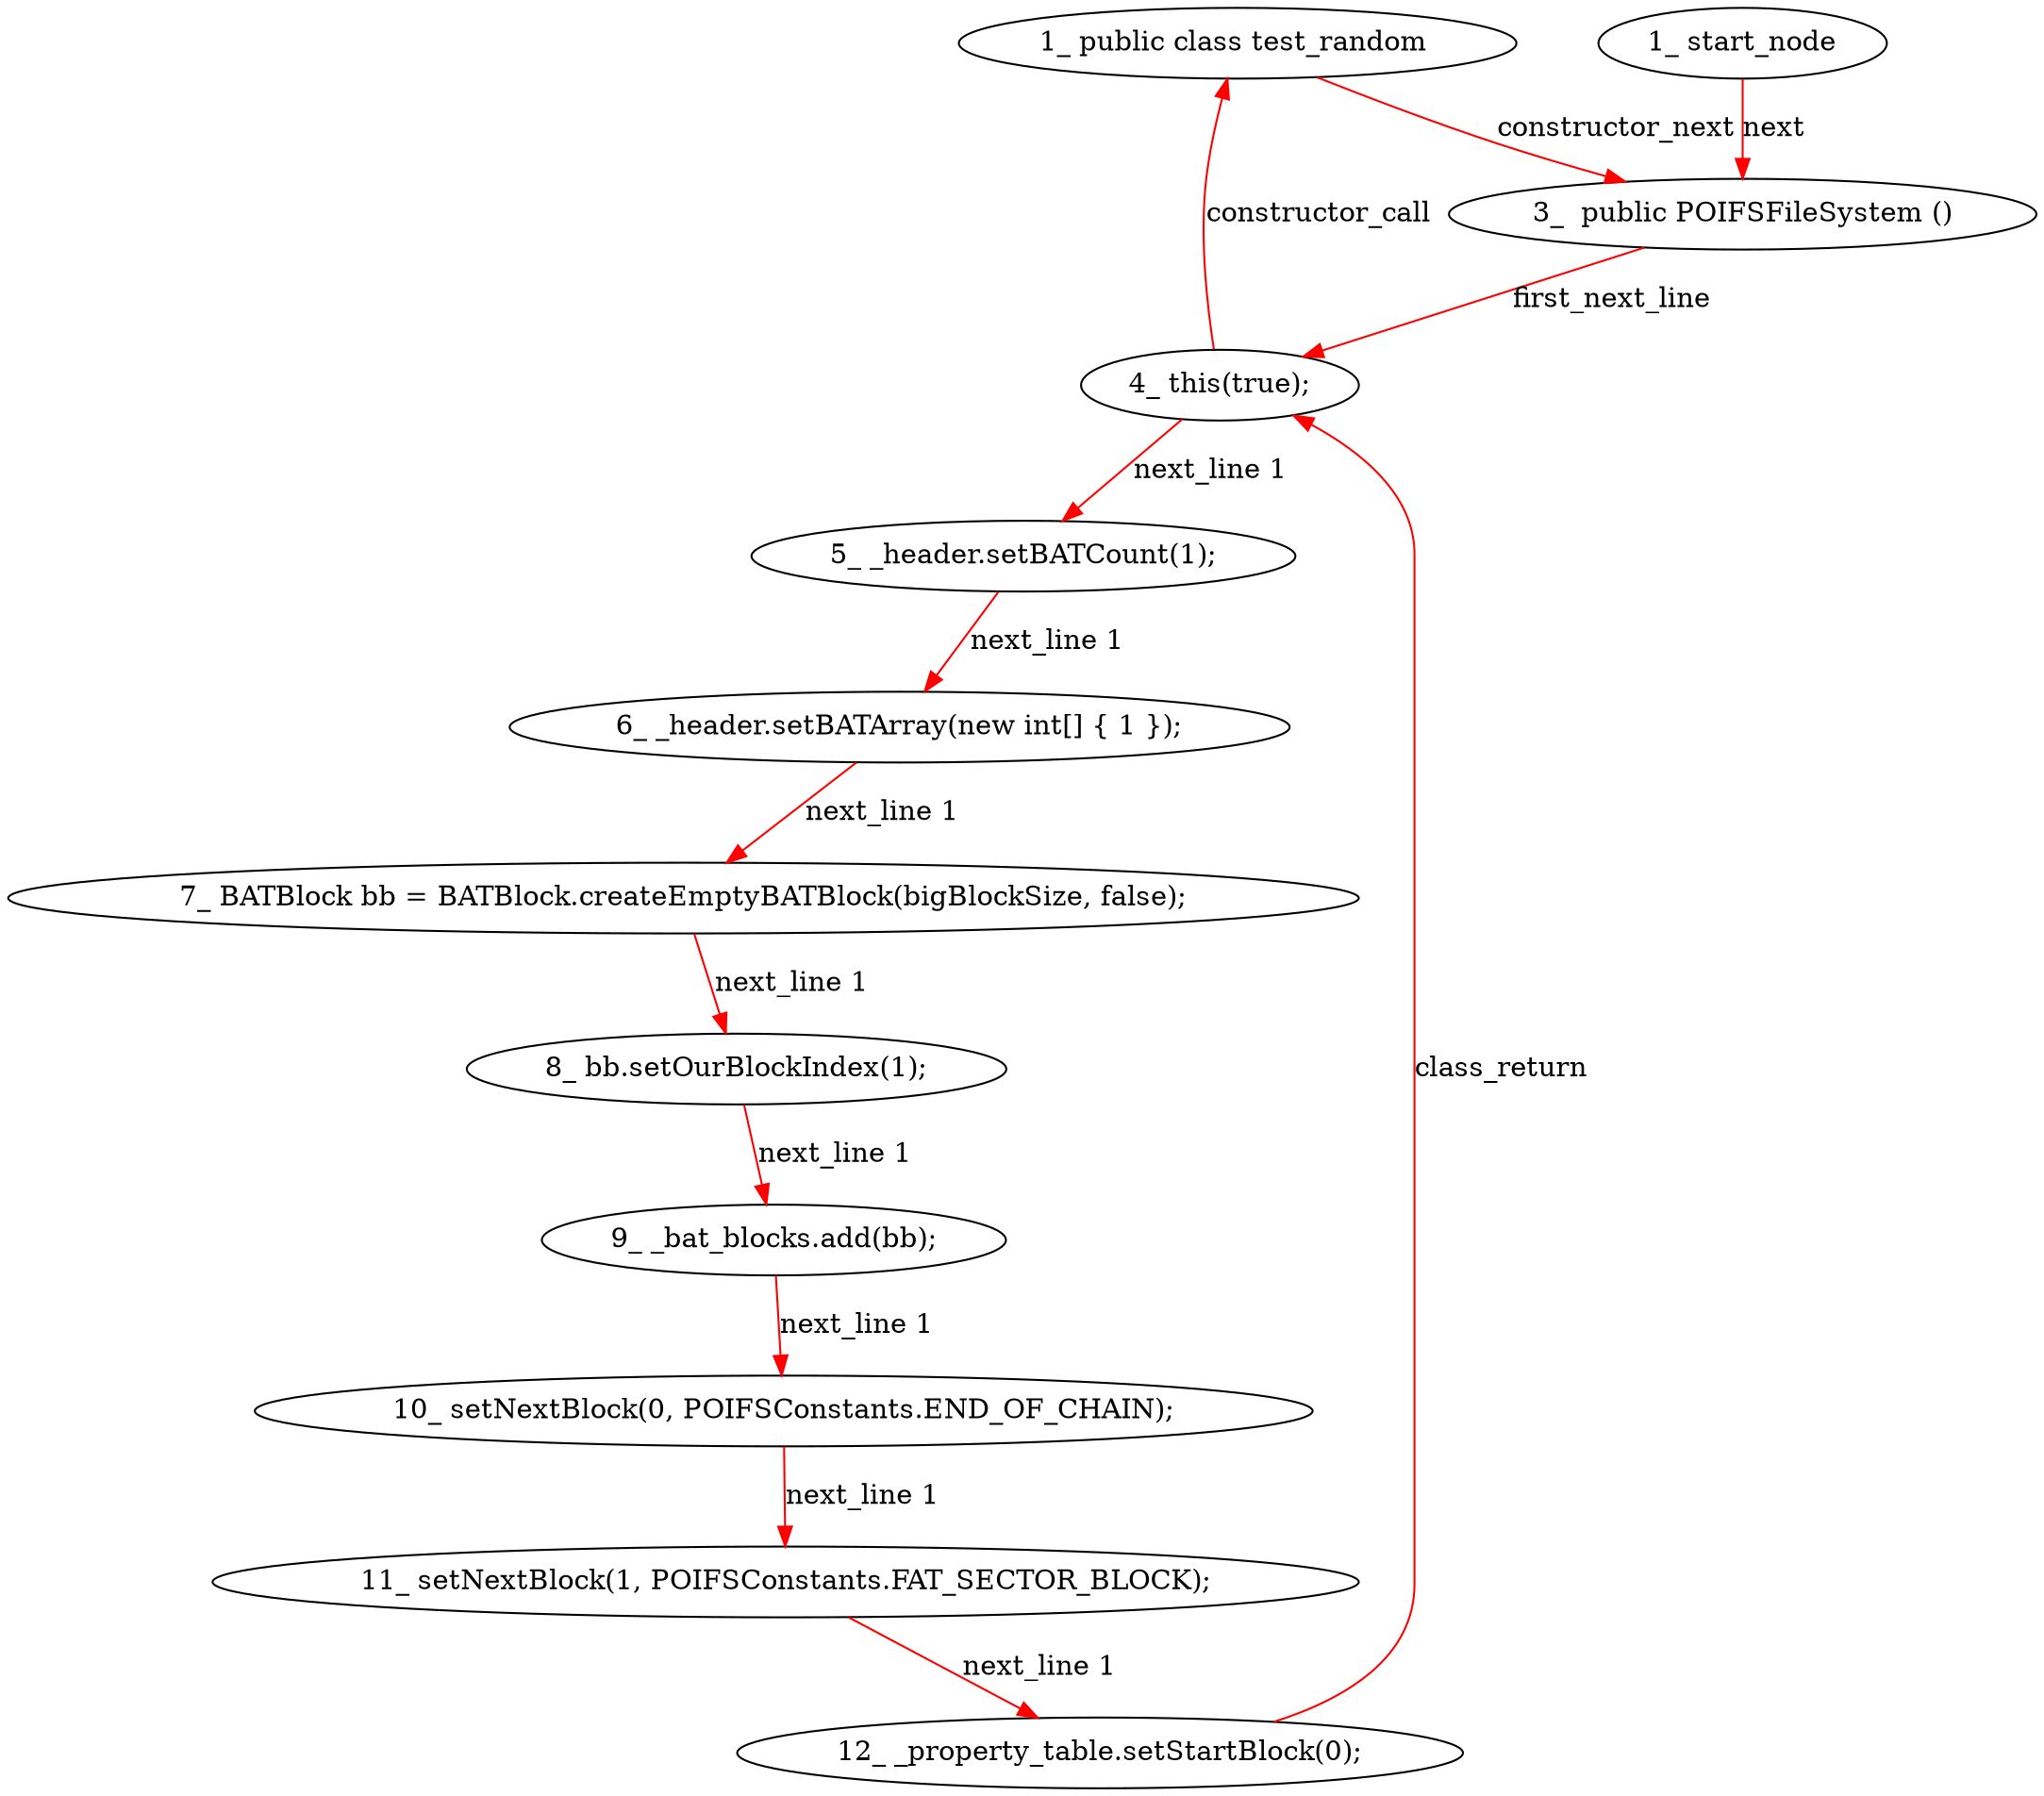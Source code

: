 digraph  {
6 [label="1_\ public\ class\ test_random\ ", type_label=class_declaration];
10 [label="3_\ \ public\ POIFSFileSystem\ \(\)", type_label=constructor_declaration];
15 [label="4_\ this\(true\);", type_label=expression_statement];
19 [label="5_\ _header\.setBATCount\(1\);", type_label=expression_statement];
25 [label="6_\ _header\.setBATArray\(new\ int\[\]\ \{\ 1\ \}\);", type_label=expression_statement];
35 [label="7_\ BATBlock\ bb\ =\ BATBlock\.createEmptyBATBlock\(bigBlockSize,\ false\);", type_label=expression_statement];
45 [label="8_\ bb\.setOurBlockIndex\(1\);", type_label=expression_statement];
51 [label="9_\ _bat_blocks\.add\(bb\);", type_label=expression_statement];
57 [label="10_\ setNextBlock\(0,\ POIFSConstants\.END_OF_CHAIN\);", type_label=expression_statement];
65 [label="11_\ setNextBlock\(1,\ POIFSConstants\.FAT_SECTOR_BLOCK\);", type_label=expression_statement];
73 [label="12_\ _property_table\.setStartBlock\(0\);", type_label=expression_statement];
1 [label="1_\ start_node", type_label=start];
6 -> 10  [color=red, controlflow_type=constructor_next, edge_type=CFG_edge, key=0, label=constructor_next];
10 -> 15  [color=red, controlflow_type=first_next_line, edge_type=CFG_edge, key=0, label=first_next_line];
15 -> 19  [color=red, controlflow_type="next_line 1", edge_type=CFG_edge, key=0, label="next_line 1"];
15 -> 6  [color=red, controlflow_type="constructor_call|15", edge_type=CFG_edge, key=0, label=constructor_call];
19 -> 25  [color=red, controlflow_type="next_line 1", edge_type=CFG_edge, key=0, label="next_line 1"];
25 -> 35  [color=red, controlflow_type="next_line 1", edge_type=CFG_edge, key=0, label="next_line 1"];
35 -> 45  [color=red, controlflow_type="next_line 1", edge_type=CFG_edge, key=0, label="next_line 1"];
45 -> 51  [color=red, controlflow_type="next_line 1", edge_type=CFG_edge, key=0, label="next_line 1"];
51 -> 57  [color=red, controlflow_type="next_line 1", edge_type=CFG_edge, key=0, label="next_line 1"];
57 -> 65  [color=red, controlflow_type="next_line 1", edge_type=CFG_edge, key=0, label="next_line 1"];
65 -> 73  [color=red, controlflow_type="next_line 1", edge_type=CFG_edge, key=0, label="next_line 1"];
73 -> 15  [color=red, controlflow_type=class_return, edge_type=CFG_edge, key=0, label=class_return];
1 -> 10  [color=red, controlflow_type=next, edge_type=CFG_edge, key=0, label=next];
}
